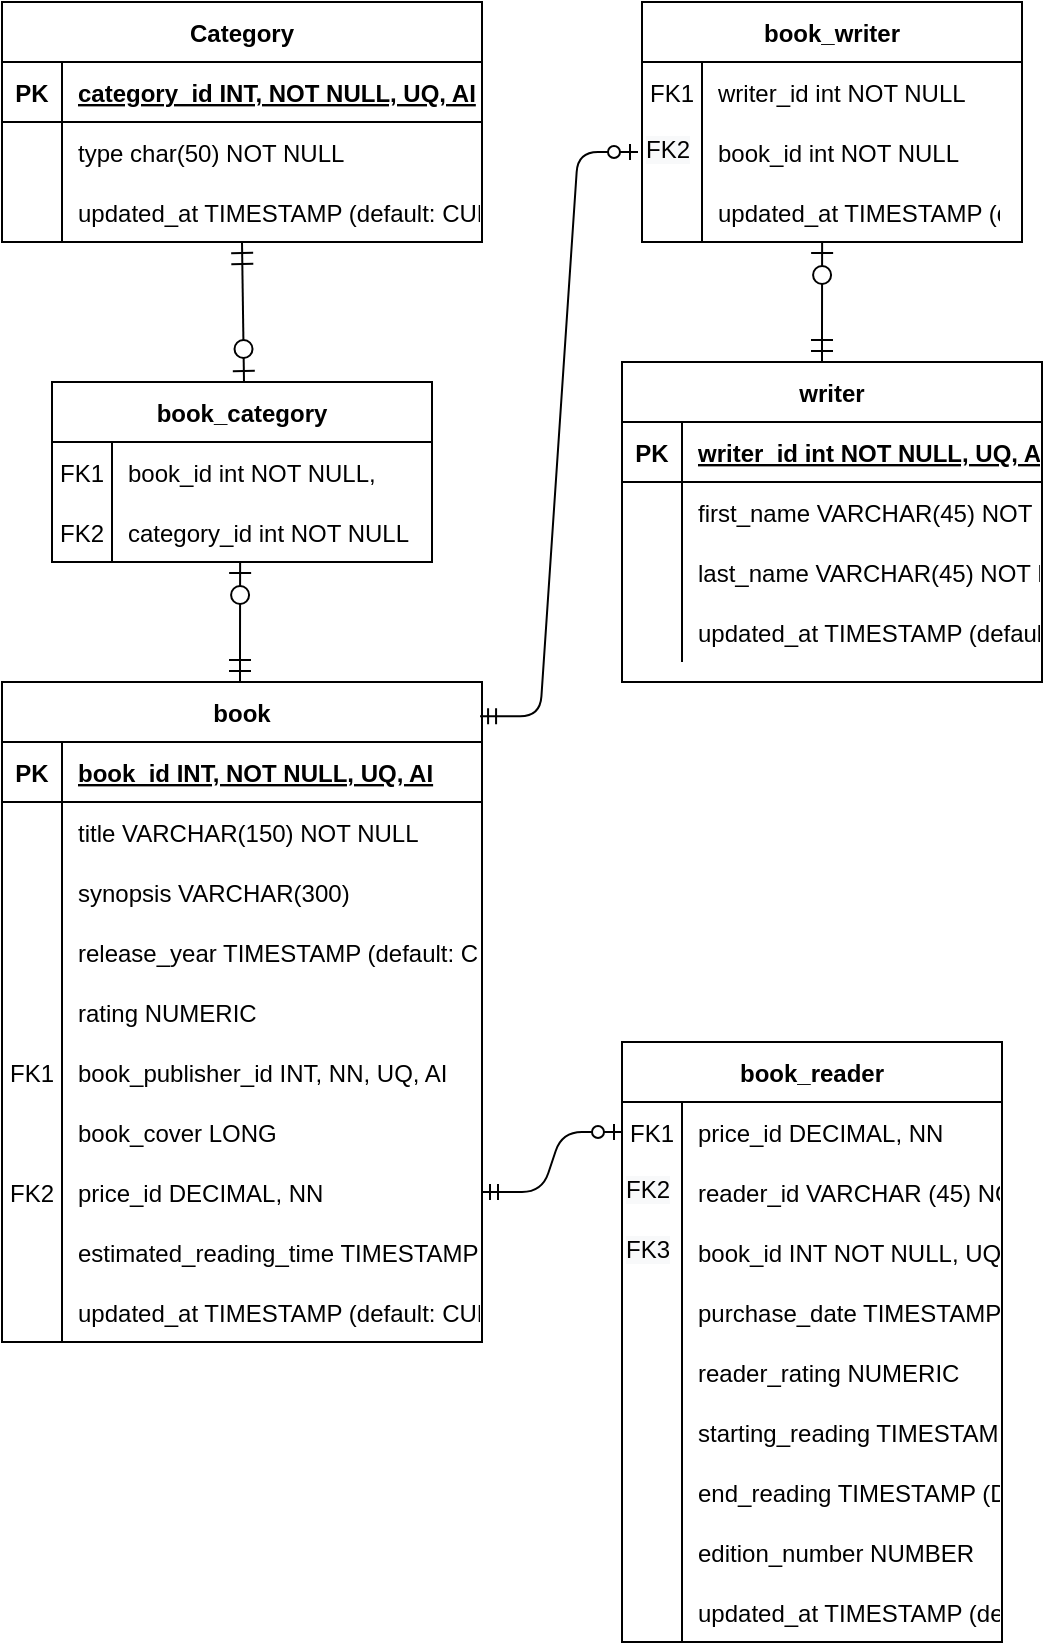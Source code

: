 <mxfile version="14.7.8" type="github">
  <diagram id="R2lEEEUBdFMjLlhIrx00" name="Page-1">
    <mxGraphModel dx="1422" dy="762" grid="1" gridSize="10" guides="1" tooltips="1" connect="1" arrows="1" fold="1" page="1" pageScale="1" pageWidth="850" pageHeight="1100" math="0" shadow="0" extFonts="Permanent Marker^https://fonts.googleapis.com/css?family=Permanent+Marker">
      <root>
        <mxCell id="0" />
        <mxCell id="1" parent="0" />
        <mxCell id="C-vyLk0tnHw3VtMMgP7b-13" value="writer" style="shape=table;startSize=30;container=1;collapsible=1;childLayout=tableLayout;fixedRows=1;rowLines=0;fontStyle=1;align=center;resizeLast=1;" parent="1" vertex="1">
          <mxGeometry x="350" y="220" width="210" height="160" as="geometry" />
        </mxCell>
        <mxCell id="C-vyLk0tnHw3VtMMgP7b-14" value="" style="shape=partialRectangle;collapsible=0;dropTarget=0;pointerEvents=0;fillColor=none;points=[[0,0.5],[1,0.5]];portConstraint=eastwest;top=0;left=0;right=0;bottom=1;" parent="C-vyLk0tnHw3VtMMgP7b-13" vertex="1">
          <mxGeometry y="30" width="210" height="30" as="geometry" />
        </mxCell>
        <mxCell id="C-vyLk0tnHw3VtMMgP7b-15" value="PK" style="shape=partialRectangle;overflow=hidden;connectable=0;fillColor=none;top=0;left=0;bottom=0;right=0;fontStyle=1;" parent="C-vyLk0tnHw3VtMMgP7b-14" vertex="1">
          <mxGeometry width="30" height="30" as="geometry" />
        </mxCell>
        <mxCell id="C-vyLk0tnHw3VtMMgP7b-16" value="writer_id int NOT NULL, UQ, AI" style="shape=partialRectangle;overflow=hidden;connectable=0;fillColor=none;top=0;left=0;bottom=0;right=0;align=left;spacingLeft=6;fontStyle=5;" parent="C-vyLk0tnHw3VtMMgP7b-14" vertex="1">
          <mxGeometry x="30" width="180" height="30" as="geometry" />
        </mxCell>
        <mxCell id="C-vyLk0tnHw3VtMMgP7b-17" value="" style="shape=partialRectangle;collapsible=0;dropTarget=0;pointerEvents=0;fillColor=none;points=[[0,0.5],[1,0.5]];portConstraint=eastwest;top=0;left=0;right=0;bottom=0;" parent="C-vyLk0tnHw3VtMMgP7b-13" vertex="1">
          <mxGeometry y="60" width="210" height="30" as="geometry" />
        </mxCell>
        <mxCell id="C-vyLk0tnHw3VtMMgP7b-18" value="" style="shape=partialRectangle;overflow=hidden;connectable=0;fillColor=none;top=0;left=0;bottom=0;right=0;" parent="C-vyLk0tnHw3VtMMgP7b-17" vertex="1">
          <mxGeometry width="30" height="30" as="geometry" />
        </mxCell>
        <mxCell id="C-vyLk0tnHw3VtMMgP7b-19" value="first_name VARCHAR(45) NOT NULL" style="shape=partialRectangle;overflow=hidden;connectable=0;fillColor=none;top=0;left=0;bottom=0;right=0;align=left;spacingLeft=6;" parent="C-vyLk0tnHw3VtMMgP7b-17" vertex="1">
          <mxGeometry x="30" width="180" height="30" as="geometry" />
        </mxCell>
        <mxCell id="C-vyLk0tnHw3VtMMgP7b-20" value="" style="shape=partialRectangle;collapsible=0;dropTarget=0;pointerEvents=0;fillColor=none;points=[[0,0.5],[1,0.5]];portConstraint=eastwest;top=0;left=0;right=0;bottom=0;" parent="C-vyLk0tnHw3VtMMgP7b-13" vertex="1">
          <mxGeometry y="90" width="210" height="30" as="geometry" />
        </mxCell>
        <mxCell id="C-vyLk0tnHw3VtMMgP7b-21" value="" style="shape=partialRectangle;overflow=hidden;connectable=0;fillColor=none;top=0;left=0;bottom=0;right=0;" parent="C-vyLk0tnHw3VtMMgP7b-20" vertex="1">
          <mxGeometry width="30" height="30" as="geometry" />
        </mxCell>
        <mxCell id="C-vyLk0tnHw3VtMMgP7b-22" value="last_name VARCHAR(45) NOT NULL" style="shape=partialRectangle;overflow=hidden;connectable=0;fillColor=none;top=0;left=0;bottom=0;right=0;align=left;spacingLeft=6;" parent="C-vyLk0tnHw3VtMMgP7b-20" vertex="1">
          <mxGeometry x="30" width="180" height="30" as="geometry" />
        </mxCell>
        <mxCell id="C0fRwAjCjaMEzh7malcR-90" value="" style="shape=partialRectangle;collapsible=0;dropTarget=0;pointerEvents=0;fillColor=none;points=[[0,0.5],[1,0.5]];portConstraint=eastwest;top=0;left=0;right=0;bottom=0;" vertex="1" parent="C-vyLk0tnHw3VtMMgP7b-13">
          <mxGeometry y="120" width="210" height="30" as="geometry" />
        </mxCell>
        <mxCell id="C0fRwAjCjaMEzh7malcR-91" value="" style="shape=partialRectangle;overflow=hidden;connectable=0;fillColor=none;top=0;left=0;bottom=0;right=0;" vertex="1" parent="C0fRwAjCjaMEzh7malcR-90">
          <mxGeometry width="30" height="30" as="geometry" />
        </mxCell>
        <mxCell id="C0fRwAjCjaMEzh7malcR-92" value="updated_at TIMESTAMP (default: CURRENT_TIMESTAMP ON UPDATE CURRENT_TIMESTAMP)" style="shape=partialRectangle;overflow=hidden;connectable=0;fillColor=none;top=0;left=0;bottom=0;right=0;align=left;spacingLeft=6;" vertex="1" parent="C0fRwAjCjaMEzh7malcR-90">
          <mxGeometry x="30" width="180" height="30" as="geometry" />
        </mxCell>
        <mxCell id="C-vyLk0tnHw3VtMMgP7b-23" value="Category" style="shape=table;startSize=30;container=1;collapsible=1;childLayout=tableLayout;fixedRows=1;rowLines=0;fontStyle=1;align=center;resizeLast=1;" parent="1" vertex="1">
          <mxGeometry x="40" y="40" width="240" height="120" as="geometry" />
        </mxCell>
        <mxCell id="C-vyLk0tnHw3VtMMgP7b-24" value="" style="shape=partialRectangle;collapsible=0;dropTarget=0;pointerEvents=0;fillColor=none;points=[[0,0.5],[1,0.5]];portConstraint=eastwest;top=0;left=0;right=0;bottom=1;" parent="C-vyLk0tnHw3VtMMgP7b-23" vertex="1">
          <mxGeometry y="30" width="240" height="30" as="geometry" />
        </mxCell>
        <mxCell id="C-vyLk0tnHw3VtMMgP7b-25" value="PK" style="shape=partialRectangle;overflow=hidden;connectable=0;fillColor=none;top=0;left=0;bottom=0;right=0;fontStyle=1;" parent="C-vyLk0tnHw3VtMMgP7b-24" vertex="1">
          <mxGeometry width="30" height="30" as="geometry" />
        </mxCell>
        <mxCell id="C-vyLk0tnHw3VtMMgP7b-26" value="category_id INT, NOT NULL, UQ, AI" style="shape=partialRectangle;overflow=hidden;connectable=0;fillColor=none;top=0;left=0;bottom=0;right=0;align=left;spacingLeft=6;fontStyle=5;" parent="C-vyLk0tnHw3VtMMgP7b-24" vertex="1">
          <mxGeometry x="30" width="210" height="30" as="geometry" />
        </mxCell>
        <mxCell id="C0fRwAjCjaMEzh7malcR-1" value="" style="shape=partialRectangle;collapsible=0;dropTarget=0;pointerEvents=0;fillColor=none;points=[[0,0.5],[1,0.5]];portConstraint=eastwest;top=0;left=0;right=0;bottom=0;" vertex="1" parent="C-vyLk0tnHw3VtMMgP7b-23">
          <mxGeometry y="60" width="240" height="30" as="geometry" />
        </mxCell>
        <mxCell id="C0fRwAjCjaMEzh7malcR-2" value="" style="shape=partialRectangle;overflow=hidden;connectable=0;fillColor=none;top=0;left=0;bottom=0;right=0;" vertex="1" parent="C0fRwAjCjaMEzh7malcR-1">
          <mxGeometry width="30" height="30" as="geometry" />
        </mxCell>
        <mxCell id="C0fRwAjCjaMEzh7malcR-3" value="type char(50) NOT NULL" style="shape=partialRectangle;overflow=hidden;connectable=0;fillColor=none;top=0;left=0;bottom=0;right=0;align=left;spacingLeft=6;" vertex="1" parent="C0fRwAjCjaMEzh7malcR-1">
          <mxGeometry x="30" width="210" height="30" as="geometry" />
        </mxCell>
        <mxCell id="C-vyLk0tnHw3VtMMgP7b-27" value="" style="shape=partialRectangle;collapsible=0;dropTarget=0;pointerEvents=0;fillColor=none;points=[[0,0.5],[1,0.5]];portConstraint=eastwest;top=0;left=0;right=0;bottom=0;" parent="C-vyLk0tnHw3VtMMgP7b-23" vertex="1">
          <mxGeometry y="90" width="240" height="30" as="geometry" />
        </mxCell>
        <mxCell id="C-vyLk0tnHw3VtMMgP7b-28" value="" style="shape=partialRectangle;overflow=hidden;connectable=0;fillColor=none;top=0;left=0;bottom=0;right=0;" parent="C-vyLk0tnHw3VtMMgP7b-27" vertex="1">
          <mxGeometry width="30" height="30" as="geometry" />
        </mxCell>
        <mxCell id="C-vyLk0tnHw3VtMMgP7b-29" value="updated_at TIMESTAMP (default: CURRENT_TIMESTAMP ON UPDATE CURRENT_TIMESTAMP)" style="shape=partialRectangle;overflow=hidden;connectable=0;fillColor=none;top=0;left=0;bottom=0;right=0;align=left;spacingLeft=6;" parent="C-vyLk0tnHw3VtMMgP7b-27" vertex="1">
          <mxGeometry x="30" width="210" height="30" as="geometry" />
        </mxCell>
        <mxCell id="C0fRwAjCjaMEzh7malcR-4" value="" style="endArrow=ERzeroToOne;startArrow=ERmandOne;endFill=1;startFill=0;exitX=0.516;exitY=1.167;exitDx=0;exitDy=0;exitPerimeter=0;endSize=9;startSize=9;strokeWidth=1;rounded=0;jumpStyle=none;jumpSize=6;targetPerimeterSpacing=1;" edge="1" parent="1">
          <mxGeometry width="100" height="100" relative="1" as="geometry">
            <mxPoint x="160" y="160" as="sourcePoint" />
            <mxPoint x="161" y="230" as="targetPoint" />
          </mxGeometry>
        </mxCell>
        <mxCell id="C0fRwAjCjaMEzh7malcR-5" value="book_category" style="shape=table;startSize=30;container=1;collapsible=1;childLayout=tableLayout;fixedRows=1;rowLines=0;fontStyle=1;align=center;resizeLast=1;" vertex="1" parent="1">
          <mxGeometry x="65" y="230" width="190" height="90" as="geometry" />
        </mxCell>
        <mxCell id="C0fRwAjCjaMEzh7malcR-9" value="" style="shape=partialRectangle;collapsible=0;dropTarget=0;pointerEvents=0;fillColor=none;points=[[0,0.5],[1,0.5]];portConstraint=eastwest;top=0;left=0;right=0;bottom=0;" vertex="1" parent="C0fRwAjCjaMEzh7malcR-5">
          <mxGeometry y="30" width="190" height="30" as="geometry" />
        </mxCell>
        <mxCell id="C0fRwAjCjaMEzh7malcR-10" value="FK1" style="shape=partialRectangle;overflow=hidden;connectable=0;fillColor=none;top=0;left=0;bottom=0;right=0;" vertex="1" parent="C0fRwAjCjaMEzh7malcR-9">
          <mxGeometry width="30" height="30" as="geometry" />
        </mxCell>
        <mxCell id="C0fRwAjCjaMEzh7malcR-11" value="book_id int NOT NULL," style="shape=partialRectangle;overflow=hidden;connectable=0;fillColor=none;top=0;left=0;bottom=0;right=0;align=left;spacingLeft=6;" vertex="1" parent="C0fRwAjCjaMEzh7malcR-9">
          <mxGeometry x="30" width="160" height="30" as="geometry" />
        </mxCell>
        <mxCell id="C0fRwAjCjaMEzh7malcR-12" value="" style="shape=partialRectangle;collapsible=0;dropTarget=0;pointerEvents=0;fillColor=none;points=[[0,0.5],[1,0.5]];portConstraint=eastwest;top=0;left=0;right=0;bottom=0;" vertex="1" parent="C0fRwAjCjaMEzh7malcR-5">
          <mxGeometry y="60" width="190" height="30" as="geometry" />
        </mxCell>
        <mxCell id="C0fRwAjCjaMEzh7malcR-13" value="&#xa;&#xa;&lt;span style=&quot;color: rgb(0, 0, 0); font-family: helvetica; font-size: 12px; font-style: normal; font-weight: 400; letter-spacing: normal; text-align: left; text-indent: 0px; text-transform: none; word-spacing: 0px; background-color: rgb(248, 249, 250); display: inline; float: none;&quot;&gt;category_id int NOT NULL&lt;/span&gt;&#xa;&#xa;" style="shape=partialRectangle;overflow=hidden;connectable=0;fillColor=none;top=0;left=0;bottom=0;right=0;" vertex="1" parent="C0fRwAjCjaMEzh7malcR-12">
          <mxGeometry width="30" height="30" as="geometry" />
        </mxCell>
        <mxCell id="C0fRwAjCjaMEzh7malcR-14" value="category_id int NOT NULL" style="shape=partialRectangle;overflow=hidden;connectable=0;fillColor=none;top=0;left=0;bottom=0;right=0;align=left;spacingLeft=6;" vertex="1" parent="C0fRwAjCjaMEzh7malcR-12">
          <mxGeometry x="30" width="160" height="30" as="geometry" />
        </mxCell>
        <mxCell id="C0fRwAjCjaMEzh7malcR-21" value="FK2" style="shape=partialRectangle;overflow=hidden;connectable=0;fillColor=none;top=0;left=0;bottom=0;right=0;" vertex="1" parent="1">
          <mxGeometry x="65" y="290" width="30" height="30" as="geometry" />
        </mxCell>
        <mxCell id="C0fRwAjCjaMEzh7malcR-22" value="" style="endArrow=ERzeroToOne;startArrow=ERmandOne;endFill=1;startFill=0;endSize=9;startSize=9;strokeWidth=1;rounded=0;jumpStyle=none;jumpSize=6;targetPerimeterSpacing=1;entryX=0.474;entryY=1.067;entryDx=0;entryDy=0;entryPerimeter=0;" edge="1" parent="1">
          <mxGeometry width="100" height="100" relative="1" as="geometry">
            <mxPoint x="159" y="380" as="sourcePoint" />
            <mxPoint x="159.06" y="320.01" as="targetPoint" />
            <Array as="points">
              <mxPoint x="159" y="368" />
            </Array>
          </mxGeometry>
        </mxCell>
        <mxCell id="C0fRwAjCjaMEzh7malcR-30" value="book" style="shape=table;startSize=30;container=1;collapsible=1;childLayout=tableLayout;fixedRows=1;rowLines=0;fontStyle=1;align=center;resizeLast=1;" vertex="1" parent="1">
          <mxGeometry x="40" y="380" width="240" height="330" as="geometry" />
        </mxCell>
        <mxCell id="C0fRwAjCjaMEzh7malcR-31" value="" style="shape=partialRectangle;collapsible=0;dropTarget=0;pointerEvents=0;fillColor=none;points=[[0,0.5],[1,0.5]];portConstraint=eastwest;top=0;left=0;right=0;bottom=1;" vertex="1" parent="C0fRwAjCjaMEzh7malcR-30">
          <mxGeometry y="30" width="240" height="30" as="geometry" />
        </mxCell>
        <mxCell id="C0fRwAjCjaMEzh7malcR-32" value="PK" style="shape=partialRectangle;overflow=hidden;connectable=0;fillColor=none;top=0;left=0;bottom=0;right=0;fontStyle=1;" vertex="1" parent="C0fRwAjCjaMEzh7malcR-31">
          <mxGeometry width="30" height="30" as="geometry" />
        </mxCell>
        <mxCell id="C0fRwAjCjaMEzh7malcR-33" value="book_id INT, NOT NULL, UQ, AI" style="shape=partialRectangle;overflow=hidden;connectable=0;fillColor=none;top=0;left=0;bottom=0;right=0;align=left;spacingLeft=6;fontStyle=5;" vertex="1" parent="C0fRwAjCjaMEzh7malcR-31">
          <mxGeometry x="30" width="210" height="30" as="geometry" />
        </mxCell>
        <mxCell id="C0fRwAjCjaMEzh7malcR-41" value="" style="shape=partialRectangle;collapsible=0;dropTarget=0;pointerEvents=0;fillColor=none;points=[[0,0.5],[1,0.5]];portConstraint=eastwest;top=0;left=0;right=0;bottom=0;" vertex="1" parent="C0fRwAjCjaMEzh7malcR-30">
          <mxGeometry y="60" width="240" height="30" as="geometry" />
        </mxCell>
        <mxCell id="C0fRwAjCjaMEzh7malcR-42" value="" style="shape=partialRectangle;overflow=hidden;connectable=0;fillColor=none;top=0;left=0;bottom=0;right=0;" vertex="1" parent="C0fRwAjCjaMEzh7malcR-41">
          <mxGeometry width="30" height="30" as="geometry" />
        </mxCell>
        <mxCell id="C0fRwAjCjaMEzh7malcR-43" value="title VARCHAR(150) NOT NULL" style="shape=partialRectangle;overflow=hidden;connectable=0;fillColor=none;top=0;left=0;bottom=0;right=0;align=left;spacingLeft=6;" vertex="1" parent="C0fRwAjCjaMEzh7malcR-41">
          <mxGeometry x="30" width="210" height="30" as="geometry" />
        </mxCell>
        <mxCell id="C0fRwAjCjaMEzh7malcR-44" value="" style="shape=partialRectangle;collapsible=0;dropTarget=0;pointerEvents=0;fillColor=none;points=[[0,0.5],[1,0.5]];portConstraint=eastwest;top=0;left=0;right=0;bottom=0;" vertex="1" parent="C0fRwAjCjaMEzh7malcR-30">
          <mxGeometry y="90" width="240" height="30" as="geometry" />
        </mxCell>
        <mxCell id="C0fRwAjCjaMEzh7malcR-45" value="" style="shape=partialRectangle;overflow=hidden;connectable=0;fillColor=none;top=0;left=0;bottom=0;right=0;" vertex="1" parent="C0fRwAjCjaMEzh7malcR-44">
          <mxGeometry width="30" height="30" as="geometry" />
        </mxCell>
        <mxCell id="C0fRwAjCjaMEzh7malcR-46" value="synopsis VARCHAR(300)" style="shape=partialRectangle;overflow=hidden;connectable=0;fillColor=none;top=0;left=0;bottom=0;right=0;align=left;spacingLeft=6;" vertex="1" parent="C0fRwAjCjaMEzh7malcR-44">
          <mxGeometry x="30" width="210" height="30" as="geometry" />
        </mxCell>
        <mxCell id="C0fRwAjCjaMEzh7malcR-47" value="" style="shape=partialRectangle;collapsible=0;dropTarget=0;pointerEvents=0;fillColor=none;points=[[0,0.5],[1,0.5]];portConstraint=eastwest;top=0;left=0;right=0;bottom=0;" vertex="1" parent="C0fRwAjCjaMEzh7malcR-30">
          <mxGeometry y="120" width="240" height="30" as="geometry" />
        </mxCell>
        <mxCell id="C0fRwAjCjaMEzh7malcR-48" value="" style="shape=partialRectangle;overflow=hidden;connectable=0;fillColor=none;top=0;left=0;bottom=0;right=0;" vertex="1" parent="C0fRwAjCjaMEzh7malcR-47">
          <mxGeometry width="30" height="30" as="geometry" />
        </mxCell>
        <mxCell id="C0fRwAjCjaMEzh7malcR-49" value="release_year TIMESTAMP (default: CURRENT_TIMESTAMP)" style="shape=partialRectangle;overflow=hidden;connectable=0;fillColor=none;top=0;left=0;bottom=0;right=0;align=left;spacingLeft=6;" vertex="1" parent="C0fRwAjCjaMEzh7malcR-47">
          <mxGeometry x="30" width="210" height="30" as="geometry" />
        </mxCell>
        <mxCell id="C0fRwAjCjaMEzh7malcR-50" value="" style="shape=partialRectangle;collapsible=0;dropTarget=0;pointerEvents=0;fillColor=none;points=[[0,0.5],[1,0.5]];portConstraint=eastwest;top=0;left=0;right=0;bottom=0;" vertex="1" parent="C0fRwAjCjaMEzh7malcR-30">
          <mxGeometry y="150" width="240" height="30" as="geometry" />
        </mxCell>
        <mxCell id="C0fRwAjCjaMEzh7malcR-51" value="" style="shape=partialRectangle;overflow=hidden;connectable=0;fillColor=none;top=0;left=0;bottom=0;right=0;" vertex="1" parent="C0fRwAjCjaMEzh7malcR-50">
          <mxGeometry width="30" height="30" as="geometry" />
        </mxCell>
        <mxCell id="C0fRwAjCjaMEzh7malcR-52" value="rating NUMERIC" style="shape=partialRectangle;overflow=hidden;connectable=0;fillColor=none;top=0;left=0;bottom=0;right=0;align=left;spacingLeft=6;" vertex="1" parent="C0fRwAjCjaMEzh7malcR-50">
          <mxGeometry x="30" width="210" height="30" as="geometry" />
        </mxCell>
        <mxCell id="C0fRwAjCjaMEzh7malcR-55" value="" style="shape=partialRectangle;collapsible=0;dropTarget=0;pointerEvents=0;fillColor=none;points=[[0,0.5],[1,0.5]];portConstraint=eastwest;top=0;left=0;right=0;bottom=0;" vertex="1" parent="C0fRwAjCjaMEzh7malcR-30">
          <mxGeometry y="180" width="240" height="30" as="geometry" />
        </mxCell>
        <mxCell id="C0fRwAjCjaMEzh7malcR-56" value="" style="shape=partialRectangle;overflow=hidden;connectable=0;fillColor=none;top=0;left=0;bottom=0;right=0;" vertex="1" parent="C0fRwAjCjaMEzh7malcR-55">
          <mxGeometry width="30" height="30" as="geometry" />
        </mxCell>
        <mxCell id="C0fRwAjCjaMEzh7malcR-57" value="book_publisher_id INT, NN, UQ, AI" style="shape=partialRectangle;overflow=hidden;connectable=0;fillColor=none;top=0;left=0;bottom=0;right=0;align=left;spacingLeft=6;" vertex="1" parent="C0fRwAjCjaMEzh7malcR-55">
          <mxGeometry x="30" width="210" height="30" as="geometry" />
        </mxCell>
        <mxCell id="C0fRwAjCjaMEzh7malcR-58" value="" style="shape=partialRectangle;collapsible=0;dropTarget=0;pointerEvents=0;fillColor=none;points=[[0,0.5],[1,0.5]];portConstraint=eastwest;top=0;left=0;right=0;bottom=0;" vertex="1" parent="C0fRwAjCjaMEzh7malcR-30">
          <mxGeometry y="210" width="240" height="30" as="geometry" />
        </mxCell>
        <mxCell id="C0fRwAjCjaMEzh7malcR-59" value="" style="shape=partialRectangle;overflow=hidden;connectable=0;fillColor=none;top=0;left=0;bottom=0;right=0;" vertex="1" parent="C0fRwAjCjaMEzh7malcR-58">
          <mxGeometry width="30" height="30" as="geometry" />
        </mxCell>
        <mxCell id="C0fRwAjCjaMEzh7malcR-60" value="book_cover LONG" style="shape=partialRectangle;overflow=hidden;connectable=0;fillColor=none;top=0;left=0;bottom=0;right=0;align=left;spacingLeft=6;" vertex="1" parent="C0fRwAjCjaMEzh7malcR-58">
          <mxGeometry x="30" width="210" height="30" as="geometry" />
        </mxCell>
        <mxCell id="C0fRwAjCjaMEzh7malcR-34" value="" style="shape=partialRectangle;collapsible=0;dropTarget=0;pointerEvents=0;fillColor=none;points=[[0,0.5],[1,0.5]];portConstraint=eastwest;top=0;left=0;right=0;bottom=0;" vertex="1" parent="C0fRwAjCjaMEzh7malcR-30">
          <mxGeometry y="240" width="240" height="30" as="geometry" />
        </mxCell>
        <mxCell id="C0fRwAjCjaMEzh7malcR-35" value="" style="shape=partialRectangle;overflow=hidden;connectable=0;fillColor=none;top=0;left=0;bottom=0;right=0;" vertex="1" parent="C0fRwAjCjaMEzh7malcR-34">
          <mxGeometry width="30" height="30" as="geometry" />
        </mxCell>
        <mxCell id="C0fRwAjCjaMEzh7malcR-36" value="price_id DECIMAL, NN" style="shape=partialRectangle;overflow=hidden;connectable=0;fillColor=none;top=0;left=0;bottom=0;right=0;align=left;spacingLeft=6;" vertex="1" parent="C0fRwAjCjaMEzh7malcR-34">
          <mxGeometry x="30" width="210" height="30" as="geometry" />
        </mxCell>
        <mxCell id="C0fRwAjCjaMEzh7malcR-62" value="" style="shape=partialRectangle;collapsible=0;dropTarget=0;pointerEvents=0;fillColor=none;points=[[0,0.5],[1,0.5]];portConstraint=eastwest;top=0;left=0;right=0;bottom=0;" vertex="1" parent="C0fRwAjCjaMEzh7malcR-30">
          <mxGeometry y="270" width="240" height="30" as="geometry" />
        </mxCell>
        <mxCell id="C0fRwAjCjaMEzh7malcR-63" value="" style="shape=partialRectangle;overflow=hidden;connectable=0;fillColor=none;top=0;left=0;bottom=0;right=0;" vertex="1" parent="C0fRwAjCjaMEzh7malcR-62">
          <mxGeometry width="30" height="30" as="geometry" />
        </mxCell>
        <mxCell id="C0fRwAjCjaMEzh7malcR-64" value="estimated_reading_time TIMESTAMP (default: CURRENT_TIMESTAMP ON UPDATE CURRENT_TIMESTAMP)" style="shape=partialRectangle;overflow=hidden;connectable=0;fillColor=none;top=0;left=0;bottom=0;right=0;align=left;spacingLeft=6;" vertex="1" parent="C0fRwAjCjaMEzh7malcR-62">
          <mxGeometry x="30" width="210" height="30" as="geometry" />
        </mxCell>
        <mxCell id="C0fRwAjCjaMEzh7malcR-37" value="" style="shape=partialRectangle;collapsible=0;dropTarget=0;pointerEvents=0;fillColor=none;points=[[0,0.5],[1,0.5]];portConstraint=eastwest;top=0;left=0;right=0;bottom=0;" vertex="1" parent="C0fRwAjCjaMEzh7malcR-30">
          <mxGeometry y="300" width="240" height="30" as="geometry" />
        </mxCell>
        <mxCell id="C0fRwAjCjaMEzh7malcR-38" value="" style="shape=partialRectangle;overflow=hidden;connectable=0;fillColor=none;top=0;left=0;bottom=0;right=0;" vertex="1" parent="C0fRwAjCjaMEzh7malcR-37">
          <mxGeometry width="30" height="30" as="geometry" />
        </mxCell>
        <mxCell id="C0fRwAjCjaMEzh7malcR-39" value="updated_at TIMESTAMP (default: CURRENT_TIMESTAMP ON UPDATE CURRENT_TIMESTAMP)" style="shape=partialRectangle;overflow=hidden;connectable=0;fillColor=none;top=0;left=0;bottom=0;right=0;align=left;spacingLeft=6;" vertex="1" parent="C0fRwAjCjaMEzh7malcR-37">
          <mxGeometry x="30" width="210" height="30" as="geometry" />
        </mxCell>
        <mxCell id="C0fRwAjCjaMEzh7malcR-54" value="FK1" style="shape=partialRectangle;overflow=hidden;connectable=0;fillColor=none;top=0;left=0;bottom=0;right=0;" vertex="1" parent="1">
          <mxGeometry x="40" y="560" width="30" height="30" as="geometry" />
        </mxCell>
        <mxCell id="C0fRwAjCjaMEzh7malcR-61" value="FK2" style="shape=partialRectangle;overflow=hidden;connectable=0;fillColor=none;top=0;left=0;bottom=0;right=0;" vertex="1" parent="1">
          <mxGeometry x="40" y="620" width="30" height="30" as="geometry" />
        </mxCell>
        <mxCell id="C0fRwAjCjaMEzh7malcR-65" value="" style="edgeStyle=entityRelationEdgeStyle;endArrow=ERzeroToOne;startArrow=ERmandOne;endFill=1;startFill=0;exitX=0.996;exitY=0.052;exitDx=0;exitDy=0;exitPerimeter=0;" edge="1" parent="1" source="C0fRwAjCjaMEzh7malcR-30">
          <mxGeometry width="100" height="100" relative="1" as="geometry">
            <mxPoint x="284" y="399" as="sourcePoint" />
            <mxPoint x="358" y="115" as="targetPoint" />
          </mxGeometry>
        </mxCell>
        <mxCell id="C0fRwAjCjaMEzh7malcR-66" value="&lt;span style=&quot;color: rgb(0 , 0 , 0) ; font-family: &amp;#34;helvetica&amp;#34; ; font-size: 12px ; font-style: normal ; font-weight: 400 ; letter-spacing: normal ; text-align: center ; text-indent: 0px ; text-transform: none ; word-spacing: 0px ; background-color: rgb(248 , 249 , 250) ; display: inline ; float: none&quot;&gt;FK2&lt;/span&gt;" style="text;whiteSpace=wrap;html=1;" vertex="1" parent="1">
          <mxGeometry x="360" y="100" width="30" height="30" as="geometry" />
        </mxCell>
        <mxCell id="C0fRwAjCjaMEzh7malcR-67" value="&lt;span style=&quot;color: rgb(0 , 0 , 0) ; font-family: &amp;#34;helvetica&amp;#34; ; font-size: 12px ; font-style: normal ; font-weight: 400 ; letter-spacing: normal ; text-align: center ; text-indent: 0px ; text-transform: none ; word-spacing: 0px ; background-color: rgb(248 , 249 , 250) ; display: inline ; float: none&quot;&gt;FK2&lt;/span&gt;" style="text;whiteSpace=wrap;html=1;" vertex="1" parent="1">
          <mxGeometry x="350" y="620" width="30" height="30" as="geometry" />
        </mxCell>
        <mxCell id="C0fRwAjCjaMEzh7malcR-68" value="&lt;span style=&quot;color: rgb(0 , 0 , 0) ; font-family: &amp;#34;helvetica&amp;#34; ; font-size: 12px ; font-style: normal ; font-weight: 400 ; letter-spacing: normal ; text-align: center ; text-indent: 0px ; text-transform: none ; word-spacing: 0px ; background-color: rgb(248 , 249 , 250) ; display: inline ; float: none&quot;&gt;FK3&lt;/span&gt;" style="text;whiteSpace=wrap;html=1;" vertex="1" parent="1">
          <mxGeometry x="350" y="650" width="30" height="30" as="geometry" />
        </mxCell>
        <mxCell id="C0fRwAjCjaMEzh7malcR-74" value="book_writer" style="shape=table;startSize=30;container=1;collapsible=1;childLayout=tableLayout;fixedRows=1;rowLines=0;fontStyle=1;align=center;resizeLast=1;" vertex="1" parent="1">
          <mxGeometry x="360" y="40" width="190" height="120" as="geometry" />
        </mxCell>
        <mxCell id="C0fRwAjCjaMEzh7malcR-75" value="" style="shape=partialRectangle;collapsible=0;dropTarget=0;pointerEvents=0;fillColor=none;points=[[0,0.5],[1,0.5]];portConstraint=eastwest;top=0;left=0;right=0;bottom=0;" vertex="1" parent="C0fRwAjCjaMEzh7malcR-74">
          <mxGeometry y="30" width="190" height="30" as="geometry" />
        </mxCell>
        <mxCell id="C0fRwAjCjaMEzh7malcR-76" value="FK1" style="shape=partialRectangle;overflow=hidden;connectable=0;fillColor=none;top=0;left=0;bottom=0;right=0;" vertex="1" parent="C0fRwAjCjaMEzh7malcR-75">
          <mxGeometry width="30" height="30" as="geometry" />
        </mxCell>
        <mxCell id="C0fRwAjCjaMEzh7malcR-77" value="writer_id int NOT NULL" style="shape=partialRectangle;overflow=hidden;connectable=0;fillColor=none;top=0;left=0;bottom=0;right=0;align=left;spacingLeft=6;" vertex="1" parent="C0fRwAjCjaMEzh7malcR-75">
          <mxGeometry x="30" width="160" height="30" as="geometry" />
        </mxCell>
        <mxCell id="C0fRwAjCjaMEzh7malcR-78" value="" style="shape=partialRectangle;collapsible=0;dropTarget=0;pointerEvents=0;fillColor=none;points=[[0,0.5],[1,0.5]];portConstraint=eastwest;top=0;left=0;right=0;bottom=0;" vertex="1" parent="C0fRwAjCjaMEzh7malcR-74">
          <mxGeometry y="60" width="190" height="30" as="geometry" />
        </mxCell>
        <mxCell id="C0fRwAjCjaMEzh7malcR-79" value="&#xa;&#xa;&lt;span style=&quot;color: rgb(0, 0, 0); font-family: helvetica; font-size: 12px; font-style: normal; font-weight: 400; letter-spacing: normal; text-align: left; text-indent: 0px; text-transform: none; word-spacing: 0px; background-color: rgb(248, 249, 250); display: inline; float: none;&quot;&gt;category_id int NOT NULL&lt;/span&gt;&#xa;&#xa;" style="shape=partialRectangle;overflow=hidden;connectable=0;fillColor=none;top=0;left=0;bottom=0;right=0;" vertex="1" parent="C0fRwAjCjaMEzh7malcR-78">
          <mxGeometry width="30" height="30" as="geometry" />
        </mxCell>
        <mxCell id="C0fRwAjCjaMEzh7malcR-80" value="book_id int NOT NULL" style="shape=partialRectangle;overflow=hidden;connectable=0;fillColor=none;top=0;left=0;bottom=0;right=0;align=left;spacingLeft=6;" vertex="1" parent="C0fRwAjCjaMEzh7malcR-78">
          <mxGeometry x="30" width="160" height="30" as="geometry" />
        </mxCell>
        <mxCell id="C0fRwAjCjaMEzh7malcR-82" value="" style="shape=partialRectangle;collapsible=0;dropTarget=0;pointerEvents=0;fillColor=none;points=[[0,0.5],[1,0.5]];portConstraint=eastwest;top=0;left=0;right=0;bottom=0;" vertex="1" parent="C0fRwAjCjaMEzh7malcR-74">
          <mxGeometry y="90" width="190" height="30" as="geometry" />
        </mxCell>
        <mxCell id="C0fRwAjCjaMEzh7malcR-83" value="&#xa;&#xa;&lt;span style=&quot;color: rgb(0, 0, 0); font-family: helvetica; font-size: 12px; font-style: normal; font-weight: 400; letter-spacing: normal; text-align: left; text-indent: 0px; text-transform: none; word-spacing: 0px; background-color: rgb(248, 249, 250); display: inline; float: none;&quot;&gt;category_id int NOT NULL&lt;/span&gt;&#xa;&#xa;" style="shape=partialRectangle;overflow=hidden;connectable=0;fillColor=none;top=0;left=0;bottom=0;right=0;" vertex="1" parent="C0fRwAjCjaMEzh7malcR-82">
          <mxGeometry width="30" height="30" as="geometry" />
        </mxCell>
        <mxCell id="C0fRwAjCjaMEzh7malcR-84" value="" style="shape=partialRectangle;overflow=hidden;connectable=0;fillColor=none;top=0;left=0;bottom=0;right=0;align=left;spacingLeft=6;" vertex="1" parent="C0fRwAjCjaMEzh7malcR-82">
          <mxGeometry x="30" width="160" height="30" as="geometry" />
        </mxCell>
        <mxCell id="C0fRwAjCjaMEzh7malcR-88" value="updated_at TIMESTAMP (default: CURRENT_TIMESTAMP ON UPDATE CURRENT_TIMESTAMP)" style="shape=partialRectangle;overflow=hidden;connectable=0;fillColor=none;top=0;left=0;bottom=0;right=0;align=left;spacingLeft=6;" vertex="1" parent="1">
          <mxGeometry x="390" y="130" width="150" height="30" as="geometry" />
        </mxCell>
        <mxCell id="C0fRwAjCjaMEzh7malcR-89" value="" style="endArrow=ERzeroToOne;startArrow=ERmandOne;endFill=1;startFill=0;endSize=9;startSize=9;strokeWidth=1;rounded=0;jumpStyle=none;jumpSize=6;targetPerimeterSpacing=1;entryX=0.474;entryY=1.067;entryDx=0;entryDy=0;entryPerimeter=0;" edge="1" parent="1">
          <mxGeometry width="100" height="100" relative="1" as="geometry">
            <mxPoint x="450" y="219.99" as="sourcePoint" />
            <mxPoint x="450.06" y="160" as="targetPoint" />
            <Array as="points">
              <mxPoint x="450" y="207.99" />
            </Array>
          </mxGeometry>
        </mxCell>
        <mxCell id="C0fRwAjCjaMEzh7malcR-124" value="" style="edgeStyle=entityRelationEdgeStyle;endArrow=ERzeroToOne;startArrow=ERmandOne;endFill=1;startFill=0;exitX=1;exitY=0.5;exitDx=0;exitDy=0;entryX=0;entryY=0.5;entryDx=0;entryDy=0;" edge="1" parent="1" source="C0fRwAjCjaMEzh7malcR-34" target="C0fRwAjCjaMEzh7malcR-126">
          <mxGeometry width="100" height="100" relative="1" as="geometry">
            <mxPoint x="280.0" y="686.08" as="sourcePoint" />
            <mxPoint x="345" y="575" as="targetPoint" />
          </mxGeometry>
        </mxCell>
        <mxCell id="C0fRwAjCjaMEzh7malcR-125" value="book_reader" style="shape=table;startSize=30;container=1;collapsible=1;childLayout=tableLayout;fixedRows=1;rowLines=0;fontStyle=1;align=center;resizeLast=1;" vertex="1" parent="1">
          <mxGeometry x="350" y="560" width="190" height="300" as="geometry" />
        </mxCell>
        <mxCell id="C0fRwAjCjaMEzh7malcR-126" value="" style="shape=partialRectangle;collapsible=0;dropTarget=0;pointerEvents=0;fillColor=none;points=[[0,0.5],[1,0.5]];portConstraint=eastwest;top=0;left=0;right=0;bottom=0;" vertex="1" parent="C0fRwAjCjaMEzh7malcR-125">
          <mxGeometry y="30" width="190" height="30" as="geometry" />
        </mxCell>
        <mxCell id="C0fRwAjCjaMEzh7malcR-127" value="FK1" style="shape=partialRectangle;overflow=hidden;connectable=0;fillColor=none;top=0;left=0;bottom=0;right=0;" vertex="1" parent="C0fRwAjCjaMEzh7malcR-126">
          <mxGeometry width="30" height="30" as="geometry" />
        </mxCell>
        <mxCell id="C0fRwAjCjaMEzh7malcR-128" value="price_id DECIMAL, NN" style="shape=partialRectangle;overflow=hidden;connectable=0;fillColor=none;top=0;left=0;bottom=0;right=0;align=left;spacingLeft=6;" vertex="1" parent="C0fRwAjCjaMEzh7malcR-126">
          <mxGeometry x="30" width="160" height="30" as="geometry" />
        </mxCell>
        <mxCell id="C0fRwAjCjaMEzh7malcR-129" value="" style="shape=partialRectangle;collapsible=0;dropTarget=0;pointerEvents=0;fillColor=none;points=[[0,0.5],[1,0.5]];portConstraint=eastwest;top=0;left=0;right=0;bottom=0;" vertex="1" parent="C0fRwAjCjaMEzh7malcR-125">
          <mxGeometry y="60" width="190" height="30" as="geometry" />
        </mxCell>
        <mxCell id="C0fRwAjCjaMEzh7malcR-130" value="&#xa;&#xa;&lt;span style=&quot;color: rgb(0, 0, 0); font-family: helvetica; font-size: 12px; font-style: normal; font-weight: 400; letter-spacing: normal; text-align: left; text-indent: 0px; text-transform: none; word-spacing: 0px; background-color: rgb(248, 249, 250); display: inline; float: none;&quot;&gt;category_id int NOT NULL&lt;/span&gt;&#xa;&#xa;" style="shape=partialRectangle;overflow=hidden;connectable=0;fillColor=none;top=0;left=0;bottom=0;right=0;" vertex="1" parent="C0fRwAjCjaMEzh7malcR-129">
          <mxGeometry width="30" height="30" as="geometry" />
        </mxCell>
        <mxCell id="C0fRwAjCjaMEzh7malcR-131" value="reader_id VARCHAR (45) NOT NULL" style="shape=partialRectangle;overflow=hidden;connectable=0;fillColor=none;top=0;left=0;bottom=0;right=0;align=left;spacingLeft=6;" vertex="1" parent="C0fRwAjCjaMEzh7malcR-129">
          <mxGeometry x="30" width="160" height="30" as="geometry" />
        </mxCell>
        <mxCell id="C0fRwAjCjaMEzh7malcR-153" value="" style="shape=partialRectangle;collapsible=0;dropTarget=0;pointerEvents=0;fillColor=none;points=[[0,0.5],[1,0.5]];portConstraint=eastwest;top=0;left=0;right=0;bottom=0;" vertex="1" parent="C0fRwAjCjaMEzh7malcR-125">
          <mxGeometry y="90" width="190" height="30" as="geometry" />
        </mxCell>
        <mxCell id="C0fRwAjCjaMEzh7malcR-154" value="&#xa;&#xa;&lt;span style=&quot;color: rgb(0, 0, 0); font-family: helvetica; font-size: 12px; font-style: normal; font-weight: 400; letter-spacing: normal; text-align: left; text-indent: 0px; text-transform: none; word-spacing: 0px; background-color: rgb(248, 249, 250); display: inline; float: none;&quot;&gt;category_id int NOT NULL&lt;/span&gt;&#xa;&#xa;" style="shape=partialRectangle;overflow=hidden;connectable=0;fillColor=none;top=0;left=0;bottom=0;right=0;" vertex="1" parent="C0fRwAjCjaMEzh7malcR-153">
          <mxGeometry width="30" height="30" as="geometry" />
        </mxCell>
        <mxCell id="C0fRwAjCjaMEzh7malcR-155" value="book_id INT NOT NULL, UQ, AI" style="shape=partialRectangle;overflow=hidden;connectable=0;fillColor=none;top=0;left=0;bottom=0;right=0;align=left;spacingLeft=6;" vertex="1" parent="C0fRwAjCjaMEzh7malcR-153">
          <mxGeometry x="30" width="160" height="30" as="geometry" />
        </mxCell>
        <mxCell id="C0fRwAjCjaMEzh7malcR-135" value="" style="shape=partialRectangle;collapsible=0;dropTarget=0;pointerEvents=0;fillColor=none;points=[[0,0.5],[1,0.5]];portConstraint=eastwest;top=0;left=0;right=0;bottom=0;" vertex="1" parent="C0fRwAjCjaMEzh7malcR-125">
          <mxGeometry y="120" width="190" height="30" as="geometry" />
        </mxCell>
        <mxCell id="C0fRwAjCjaMEzh7malcR-136" value="&#xa;&#xa;&lt;span style=&quot;color: rgb(0, 0, 0); font-family: helvetica; font-size: 12px; font-style: normal; font-weight: 400; letter-spacing: normal; text-align: left; text-indent: 0px; text-transform: none; word-spacing: 0px; background-color: rgb(248, 249, 250); display: inline; float: none;&quot;&gt;category_id int NOT NULL&lt;/span&gt;&#xa;&#xa;" style="shape=partialRectangle;overflow=hidden;connectable=0;fillColor=none;top=0;left=0;bottom=0;right=0;" vertex="1" parent="C0fRwAjCjaMEzh7malcR-135">
          <mxGeometry width="30" height="30" as="geometry" />
        </mxCell>
        <mxCell id="C0fRwAjCjaMEzh7malcR-137" value="purchase_date TIMESTAMP (default: NULL)" style="shape=partialRectangle;overflow=hidden;connectable=0;fillColor=none;top=0;left=0;bottom=0;right=0;align=left;spacingLeft=6;" vertex="1" parent="C0fRwAjCjaMEzh7malcR-135">
          <mxGeometry x="30" width="160" height="30" as="geometry" />
        </mxCell>
        <mxCell id="C0fRwAjCjaMEzh7malcR-138" value="" style="shape=partialRectangle;collapsible=0;dropTarget=0;pointerEvents=0;fillColor=none;points=[[0,0.5],[1,0.5]];portConstraint=eastwest;top=0;left=0;right=0;bottom=0;" vertex="1" parent="C0fRwAjCjaMEzh7malcR-125">
          <mxGeometry y="150" width="190" height="30" as="geometry" />
        </mxCell>
        <mxCell id="C0fRwAjCjaMEzh7malcR-139" value="&#xa;&#xa;&lt;span style=&quot;color: rgb(0, 0, 0); font-family: helvetica; font-size: 12px; font-style: normal; font-weight: 400; letter-spacing: normal; text-align: left; text-indent: 0px; text-transform: none; word-spacing: 0px; background-color: rgb(248, 249, 250); display: inline; float: none;&quot;&gt;category_id int NOT NULL&lt;/span&gt;&#xa;&#xa;" style="shape=partialRectangle;overflow=hidden;connectable=0;fillColor=none;top=0;left=0;bottom=0;right=0;" vertex="1" parent="C0fRwAjCjaMEzh7malcR-138">
          <mxGeometry width="30" height="30" as="geometry" />
        </mxCell>
        <mxCell id="C0fRwAjCjaMEzh7malcR-140" value="reader_rating NUMERIC" style="shape=partialRectangle;overflow=hidden;connectable=0;fillColor=none;top=0;left=0;bottom=0;right=0;align=left;spacingLeft=6;" vertex="1" parent="C0fRwAjCjaMEzh7malcR-138">
          <mxGeometry x="30" width="160" height="30" as="geometry" />
        </mxCell>
        <mxCell id="C0fRwAjCjaMEzh7malcR-144" value="" style="shape=partialRectangle;collapsible=0;dropTarget=0;pointerEvents=0;fillColor=none;points=[[0,0.5],[1,0.5]];portConstraint=eastwest;top=0;left=0;right=0;bottom=0;" vertex="1" parent="C0fRwAjCjaMEzh7malcR-125">
          <mxGeometry y="180" width="190" height="30" as="geometry" />
        </mxCell>
        <mxCell id="C0fRwAjCjaMEzh7malcR-145" value="&#xa;&#xa;&lt;span style=&quot;color: rgb(0, 0, 0); font-family: helvetica; font-size: 12px; font-style: normal; font-weight: 400; letter-spacing: normal; text-align: left; text-indent: 0px; text-transform: none; word-spacing: 0px; background-color: rgb(248, 249, 250); display: inline; float: none;&quot;&gt;category_id int NOT NULL&lt;/span&gt;&#xa;&#xa;" style="shape=partialRectangle;overflow=hidden;connectable=0;fillColor=none;top=0;left=0;bottom=0;right=0;" vertex="1" parent="C0fRwAjCjaMEzh7malcR-144">
          <mxGeometry width="30" height="30" as="geometry" />
        </mxCell>
        <mxCell id="C0fRwAjCjaMEzh7malcR-146" value="starting_reading TIMESTAMP (default: CURRENTTIMESTAMP)" style="shape=partialRectangle;overflow=hidden;connectable=0;fillColor=none;top=0;left=0;bottom=0;right=0;align=left;spacingLeft=6;" vertex="1" parent="C0fRwAjCjaMEzh7malcR-144">
          <mxGeometry x="30" width="160" height="30" as="geometry" />
        </mxCell>
        <mxCell id="C0fRwAjCjaMEzh7malcR-141" value="" style="shape=partialRectangle;collapsible=0;dropTarget=0;pointerEvents=0;fillColor=none;points=[[0,0.5],[1,0.5]];portConstraint=eastwest;top=0;left=0;right=0;bottom=0;" vertex="1" parent="C0fRwAjCjaMEzh7malcR-125">
          <mxGeometry y="210" width="190" height="30" as="geometry" />
        </mxCell>
        <mxCell id="C0fRwAjCjaMEzh7malcR-142" value="&#xa;&#xa;&lt;span style=&quot;color: rgb(0, 0, 0); font-family: helvetica; font-size: 12px; font-style: normal; font-weight: 400; letter-spacing: normal; text-align: left; text-indent: 0px; text-transform: none; word-spacing: 0px; background-color: rgb(248, 249, 250); display: inline; float: none;&quot;&gt;category_id int NOT NULL&lt;/span&gt;&#xa;&#xa;" style="shape=partialRectangle;overflow=hidden;connectable=0;fillColor=none;top=0;left=0;bottom=0;right=0;" vertex="1" parent="C0fRwAjCjaMEzh7malcR-141">
          <mxGeometry width="30" height="30" as="geometry" />
        </mxCell>
        <mxCell id="C0fRwAjCjaMEzh7malcR-143" value="end_reading TIMESTAMP (Default: CURRENTE TIMESTAMP)" style="shape=partialRectangle;overflow=hidden;connectable=0;fillColor=none;top=0;left=0;bottom=0;right=0;align=left;spacingLeft=6;" vertex="1" parent="C0fRwAjCjaMEzh7malcR-141">
          <mxGeometry x="30" width="160" height="30" as="geometry" />
        </mxCell>
        <mxCell id="C0fRwAjCjaMEzh7malcR-147" value="" style="shape=partialRectangle;collapsible=0;dropTarget=0;pointerEvents=0;fillColor=none;points=[[0,0.5],[1,0.5]];portConstraint=eastwest;top=0;left=0;right=0;bottom=0;" vertex="1" parent="C0fRwAjCjaMEzh7malcR-125">
          <mxGeometry y="240" width="190" height="30" as="geometry" />
        </mxCell>
        <mxCell id="C0fRwAjCjaMEzh7malcR-148" value="&#xa;&#xa;&lt;span style=&quot;color: rgb(0, 0, 0); font-family: helvetica; font-size: 12px; font-style: normal; font-weight: 400; letter-spacing: normal; text-align: left; text-indent: 0px; text-transform: none; word-spacing: 0px; background-color: rgb(248, 249, 250); display: inline; float: none;&quot;&gt;category_id int NOT NULL&lt;/span&gt;&#xa;&#xa;" style="shape=partialRectangle;overflow=hidden;connectable=0;fillColor=none;top=0;left=0;bottom=0;right=0;" vertex="1" parent="C0fRwAjCjaMEzh7malcR-147">
          <mxGeometry width="30" height="30" as="geometry" />
        </mxCell>
        <mxCell id="C0fRwAjCjaMEzh7malcR-149" value="edition_number NUMBER" style="shape=partialRectangle;overflow=hidden;connectable=0;fillColor=none;top=0;left=0;bottom=0;right=0;align=left;spacingLeft=6;" vertex="1" parent="C0fRwAjCjaMEzh7malcR-147">
          <mxGeometry x="30" width="160" height="30" as="geometry" />
        </mxCell>
        <mxCell id="C0fRwAjCjaMEzh7malcR-132" value="" style="shape=partialRectangle;collapsible=0;dropTarget=0;pointerEvents=0;fillColor=none;points=[[0,0.5],[1,0.5]];portConstraint=eastwest;top=0;left=0;right=0;bottom=0;" vertex="1" parent="C0fRwAjCjaMEzh7malcR-125">
          <mxGeometry y="270" width="190" height="30" as="geometry" />
        </mxCell>
        <mxCell id="C0fRwAjCjaMEzh7malcR-133" value="&#xa;&#xa;&lt;span style=&quot;color: rgb(0, 0, 0); font-family: helvetica; font-size: 12px; font-style: normal; font-weight: 400; letter-spacing: normal; text-align: left; text-indent: 0px; text-transform: none; word-spacing: 0px; background-color: rgb(248, 249, 250); display: inline; float: none;&quot;&gt;category_id int NOT NULL&lt;/span&gt;&#xa;&#xa;" style="shape=partialRectangle;overflow=hidden;connectable=0;fillColor=none;top=0;left=0;bottom=0;right=0;" vertex="1" parent="C0fRwAjCjaMEzh7malcR-132">
          <mxGeometry width="30" height="30" as="geometry" />
        </mxCell>
        <mxCell id="C0fRwAjCjaMEzh7malcR-134" value="updated_at TIMESTAMP (default: CURRENT_TIMESTAMP ON UPDATE CURRENT_TIMESTAMP)" style="shape=partialRectangle;overflow=hidden;connectable=0;fillColor=none;top=0;left=0;bottom=0;right=0;align=left;spacingLeft=6;" vertex="1" parent="C0fRwAjCjaMEzh7malcR-132">
          <mxGeometry x="30" width="160" height="30" as="geometry" />
        </mxCell>
      </root>
    </mxGraphModel>
  </diagram>
</mxfile>
